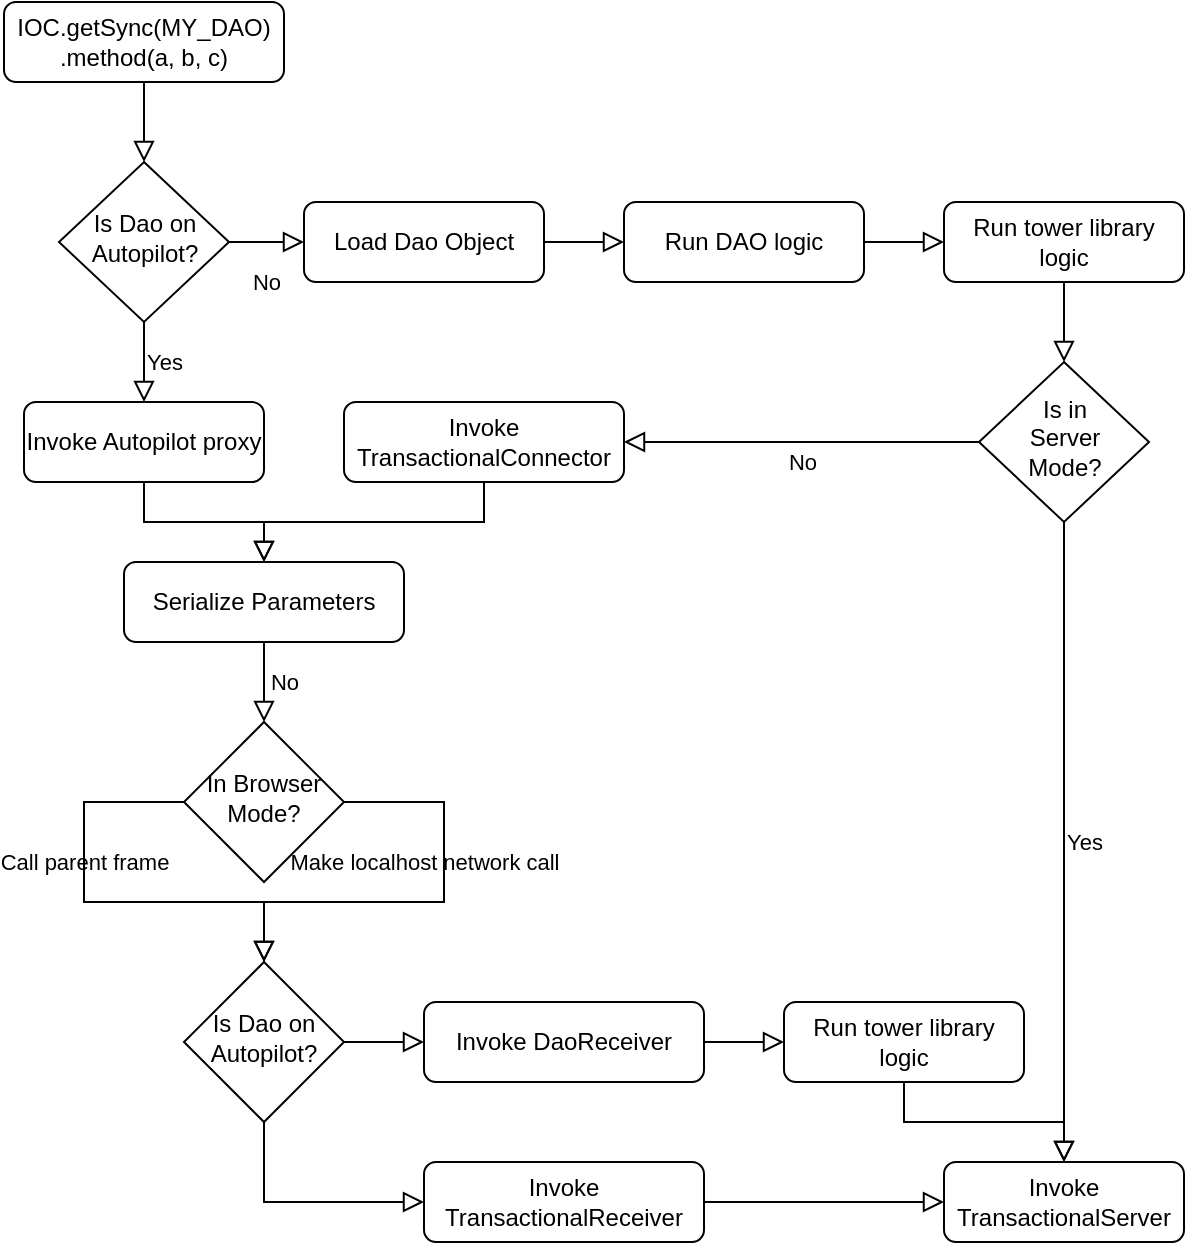 <mxfile version="14.8.4" type="device"><diagram id="C5RBs43oDa-KdzZeNtuy" name="Page-1"><mxGraphModel dx="1420" dy="745" grid="1" gridSize="10" guides="1" tooltips="1" connect="1" arrows="1" fold="1" page="1" pageScale="1" pageWidth="827" pageHeight="1169" math="0" shadow="0"><root><mxCell id="WIyWlLk6GJQsqaUBKTNV-0"/><mxCell id="WIyWlLk6GJQsqaUBKTNV-1" parent="WIyWlLk6GJQsqaUBKTNV-0"/><mxCell id="WIyWlLk6GJQsqaUBKTNV-2" value="" style="rounded=0;html=1;jettySize=auto;orthogonalLoop=1;fontSize=11;endArrow=block;endFill=0;endSize=8;strokeWidth=1;shadow=0;labelBackgroundColor=none;edgeStyle=orthogonalEdgeStyle;" parent="WIyWlLk6GJQsqaUBKTNV-1" source="WIyWlLk6GJQsqaUBKTNV-3" target="WIyWlLk6GJQsqaUBKTNV-6" edge="1"><mxGeometry relative="1" as="geometry"/></mxCell><mxCell id="WIyWlLk6GJQsqaUBKTNV-3" value="IOC.getSync(MY_DAO)&lt;br&gt;.method(a, b, c)" style="rounded=1;whiteSpace=wrap;html=1;fontSize=12;glass=0;strokeWidth=1;shadow=0;" parent="WIyWlLk6GJQsqaUBKTNV-1" vertex="1"><mxGeometry x="10" y="10" width="140" height="40" as="geometry"/></mxCell><mxCell id="WIyWlLk6GJQsqaUBKTNV-4" value="No" style="rounded=0;html=1;jettySize=auto;orthogonalLoop=1;fontSize=11;endArrow=block;endFill=0;endSize=8;strokeWidth=1;shadow=0;labelBackgroundColor=none;edgeStyle=orthogonalEdgeStyle;" parent="WIyWlLk6GJQsqaUBKTNV-1" source="WIyWlLk6GJQsqaUBKTNV-6" target="WIyWlLk6GJQsqaUBKTNV-11" edge="1"><mxGeometry y="20" relative="1" as="geometry"><mxPoint as="offset"/></mxGeometry></mxCell><mxCell id="WIyWlLk6GJQsqaUBKTNV-5" value="Yes" style="edgeStyle=orthogonalEdgeStyle;rounded=0;html=1;jettySize=auto;orthogonalLoop=1;fontSize=11;endArrow=block;endFill=0;endSize=8;strokeWidth=1;shadow=0;labelBackgroundColor=none;" parent="WIyWlLk6GJQsqaUBKTNV-1" source="WIyWlLk6GJQsqaUBKTNV-6" target="WIyWlLk6GJQsqaUBKTNV-7" edge="1"><mxGeometry y="10" relative="1" as="geometry"><mxPoint as="offset"/></mxGeometry></mxCell><mxCell id="WIyWlLk6GJQsqaUBKTNV-6" value="Is Dao on&lt;br&gt;Autopilot?" style="rhombus;whiteSpace=wrap;html=1;shadow=0;fontFamily=Helvetica;fontSize=12;align=center;strokeWidth=1;spacing=6;spacingTop=-4;" parent="WIyWlLk6GJQsqaUBKTNV-1" vertex="1"><mxGeometry x="37.5" y="90" width="85" height="80" as="geometry"/></mxCell><mxCell id="WIyWlLk6GJQsqaUBKTNV-7" value="Invoke Autopilot proxy" style="rounded=1;whiteSpace=wrap;html=1;fontSize=12;glass=0;strokeWidth=1;shadow=0;" parent="WIyWlLk6GJQsqaUBKTNV-1" vertex="1"><mxGeometry x="20" y="210" width="120" height="40" as="geometry"/></mxCell><mxCell id="WIyWlLk6GJQsqaUBKTNV-9" value="" style="edgeStyle=orthogonalEdgeStyle;rounded=0;html=1;jettySize=auto;orthogonalLoop=1;fontSize=11;endArrow=block;endFill=0;endSize=8;strokeWidth=1;shadow=0;labelBackgroundColor=none;entryX=0;entryY=0.5;entryDx=0;entryDy=0;exitX=1;exitY=0.5;exitDx=0;exitDy=0;startArrow=none;" parent="WIyWlLk6GJQsqaUBKTNV-1" source="WIyWlLk6GJQsqaUBKTNV-11" target="rF1CDvkXF2QoQKpfAuv--10" edge="1"><mxGeometry y="10" relative="1" as="geometry"><mxPoint as="offset"/><mxPoint x="324" y="140" as="sourcePoint"/><Array as="points"/></mxGeometry></mxCell><mxCell id="WIyWlLk6GJQsqaUBKTNV-10" value="In Browser&lt;br&gt;Mode?" style="rhombus;whiteSpace=wrap;html=1;shadow=0;fontFamily=Helvetica;fontSize=12;align=center;strokeWidth=1;spacing=6;spacingTop=-4;" parent="WIyWlLk6GJQsqaUBKTNV-1" vertex="1"><mxGeometry x="100" y="370" width="80" height="80" as="geometry"/></mxCell><mxCell id="rF1CDvkXF2QoQKpfAuv--2" value="" style="edgeStyle=orthogonalEdgeStyle;rounded=0;html=1;jettySize=auto;orthogonalLoop=1;fontSize=11;endArrow=block;endFill=0;endSize=8;strokeWidth=1;shadow=0;labelBackgroundColor=none;entryX=0.5;entryY=0;entryDx=0;entryDy=0;exitX=0.5;exitY=1;exitDx=0;exitDy=0;" edge="1" parent="WIyWlLk6GJQsqaUBKTNV-1" source="rF1CDvkXF2QoQKpfAuv--4" target="rF1CDvkXF2QoQKpfAuv--28"><mxGeometry y="10" relative="1" as="geometry"><mxPoint as="offset"/><mxPoint x="290" y="150" as="sourcePoint"/><mxPoint x="390" y="220" as="targetPoint"/><Array as="points"/></mxGeometry></mxCell><mxCell id="rF1CDvkXF2QoQKpfAuv--4" value="Invoke&lt;br&gt;TransactionalConnector" style="rounded=1;whiteSpace=wrap;html=1;fontSize=12;glass=0;strokeWidth=1;shadow=0;" vertex="1" parent="WIyWlLk6GJQsqaUBKTNV-1"><mxGeometry x="180" y="210" width="140" height="40" as="geometry"/></mxCell><mxCell id="rF1CDvkXF2QoQKpfAuv--5" value="" style="edgeStyle=orthogonalEdgeStyle;rounded=0;html=1;jettySize=auto;orthogonalLoop=1;fontSize=11;endArrow=block;endFill=0;endSize=8;strokeWidth=1;shadow=0;labelBackgroundColor=none;exitX=0.5;exitY=1;exitDx=0;exitDy=0;entryX=0.5;entryY=0;entryDx=0;entryDy=0;" edge="1" parent="WIyWlLk6GJQsqaUBKTNV-1" source="WIyWlLk6GJQsqaUBKTNV-7" target="rF1CDvkXF2QoQKpfAuv--28"><mxGeometry y="10" relative="1" as="geometry"><mxPoint as="offset"/><mxPoint x="300" y="350" as="sourcePoint"/><mxPoint x="140" y="300" as="targetPoint"/><Array as="points"><mxPoint x="80" y="270"/><mxPoint x="140" y="270"/></Array></mxGeometry></mxCell><mxCell id="rF1CDvkXF2QoQKpfAuv--6" value="Call parent frame" style="rounded=0;html=1;jettySize=auto;orthogonalLoop=1;fontSize=11;endArrow=block;endFill=0;endSize=8;strokeWidth=1;shadow=0;labelBackgroundColor=none;edgeStyle=orthogonalEdgeStyle;exitX=0;exitY=0.5;exitDx=0;exitDy=0;entryX=0.5;entryY=0;entryDx=0;entryDy=0;" edge="1" parent="WIyWlLk6GJQsqaUBKTNV-1" source="WIyWlLk6GJQsqaUBKTNV-10" target="rF1CDvkXF2QoQKpfAuv--14"><mxGeometry x="-0.273" relative="1" as="geometry"><mxPoint as="offset"/><mxPoint x="480" y="240" as="sourcePoint"/><mxPoint x="400" y="330" as="targetPoint"/><Array as="points"><mxPoint x="50" y="410"/><mxPoint x="50" y="460"/><mxPoint x="140" y="460"/></Array></mxGeometry></mxCell><mxCell id="rF1CDvkXF2QoQKpfAuv--7" value="Make localhost network call" style="rounded=0;html=1;jettySize=auto;orthogonalLoop=1;fontSize=11;endArrow=block;endFill=0;endSize=8;strokeWidth=1;shadow=0;labelBackgroundColor=none;edgeStyle=orthogonalEdgeStyle;exitX=1;exitY=0.5;exitDx=0;exitDy=0;entryX=0.5;entryY=0;entryDx=0;entryDy=0;" edge="1" parent="WIyWlLk6GJQsqaUBKTNV-1" source="WIyWlLk6GJQsqaUBKTNV-10" target="rF1CDvkXF2QoQKpfAuv--14"><mxGeometry x="-0.273" y="-10" relative="1" as="geometry"><mxPoint as="offset"/><mxPoint x="540" y="260" as="sourcePoint"/><mxPoint x="90" y="470" as="targetPoint"/><Array as="points"><mxPoint x="230" y="410"/><mxPoint x="230" y="460"/><mxPoint x="140" y="460"/></Array></mxGeometry></mxCell><mxCell id="rF1CDvkXF2QoQKpfAuv--8" value="Invoke DaoReceiver" style="rounded=1;whiteSpace=wrap;html=1;fontSize=12;glass=0;strokeWidth=1;shadow=0;" vertex="1" parent="WIyWlLk6GJQsqaUBKTNV-1"><mxGeometry x="220" y="510" width="140" height="40" as="geometry"/></mxCell><mxCell id="WIyWlLk6GJQsqaUBKTNV-11" value="Load Dao Object" style="rounded=1;whiteSpace=wrap;html=1;fontSize=12;glass=0;strokeWidth=1;shadow=0;" parent="WIyWlLk6GJQsqaUBKTNV-1" vertex="1"><mxGeometry x="160" y="110" width="120" height="40" as="geometry"/></mxCell><mxCell id="rF1CDvkXF2QoQKpfAuv--10" value="Run DAO logic" style="rounded=1;whiteSpace=wrap;html=1;fontSize=12;glass=0;strokeWidth=1;shadow=0;" vertex="1" parent="WIyWlLk6GJQsqaUBKTNV-1"><mxGeometry x="320" y="110" width="120" height="40" as="geometry"/></mxCell><mxCell id="rF1CDvkXF2QoQKpfAuv--11" value="Run tower library logic&lt;br&gt;" style="rounded=1;whiteSpace=wrap;html=1;fontSize=12;glass=0;strokeWidth=1;shadow=0;" vertex="1" parent="WIyWlLk6GJQsqaUBKTNV-1"><mxGeometry x="480" y="110" width="120" height="40" as="geometry"/></mxCell><mxCell id="rF1CDvkXF2QoQKpfAuv--12" value="" style="edgeStyle=orthogonalEdgeStyle;rounded=0;html=1;jettySize=auto;orthogonalLoop=1;fontSize=11;endArrow=block;endFill=0;endSize=8;strokeWidth=1;shadow=0;labelBackgroundColor=none;exitX=1;exitY=0.5;exitDx=0;exitDy=0;startArrow=none;entryX=0;entryY=0.5;entryDx=0;entryDy=0;" edge="1" parent="WIyWlLk6GJQsqaUBKTNV-1" source="rF1CDvkXF2QoQKpfAuv--10" target="rF1CDvkXF2QoQKpfAuv--11"><mxGeometry y="10" relative="1" as="geometry"><mxPoint as="offset"/><mxPoint x="240" y="170" as="sourcePoint"/><mxPoint x="470" y="170" as="targetPoint"/><Array as="points"/></mxGeometry></mxCell><mxCell id="rF1CDvkXF2QoQKpfAuv--14" value="Is Dao on Autopilot?" style="rhombus;whiteSpace=wrap;html=1;shadow=0;fontFamily=Helvetica;fontSize=12;align=center;strokeWidth=1;spacing=6;spacingTop=-4;" vertex="1" parent="WIyWlLk6GJQsqaUBKTNV-1"><mxGeometry x="100" y="490" width="80" height="80" as="geometry"/></mxCell><mxCell id="rF1CDvkXF2QoQKpfAuv--16" value="Run tower library logic&lt;br&gt;" style="rounded=1;whiteSpace=wrap;html=1;fontSize=12;glass=0;strokeWidth=1;shadow=0;" vertex="1" parent="WIyWlLk6GJQsqaUBKTNV-1"><mxGeometry x="400" y="510" width="120" height="40" as="geometry"/></mxCell><mxCell id="rF1CDvkXF2QoQKpfAuv--17" value="" style="edgeStyle=orthogonalEdgeStyle;rounded=0;html=1;jettySize=auto;orthogonalLoop=1;fontSize=11;endArrow=block;endFill=0;endSize=8;strokeWidth=1;shadow=0;labelBackgroundColor=none;entryX=0.5;entryY=0;entryDx=0;entryDy=0;exitX=0.5;exitY=1;exitDx=0;exitDy=0;" edge="1" parent="WIyWlLk6GJQsqaUBKTNV-1" source="rF1CDvkXF2QoQKpfAuv--11" target="rF1CDvkXF2QoQKpfAuv--23"><mxGeometry y="10" relative="1" as="geometry"><mxPoint as="offset"/><mxPoint x="150" y="280" as="sourcePoint"/><mxPoint x="490" y="280" as="targetPoint"/><Array as="points"/></mxGeometry></mxCell><mxCell id="rF1CDvkXF2QoQKpfAuv--18" value="" style="edgeStyle=orthogonalEdgeStyle;rounded=0;html=1;jettySize=auto;orthogonalLoop=1;fontSize=11;endArrow=block;endFill=0;endSize=8;strokeWidth=1;shadow=0;labelBackgroundColor=none;exitX=1;exitY=0.5;exitDx=0;exitDy=0;entryX=0;entryY=0.5;entryDx=0;entryDy=0;" edge="1" parent="WIyWlLk6GJQsqaUBKTNV-1" source="rF1CDvkXF2QoQKpfAuv--14" target="rF1CDvkXF2QoQKpfAuv--8"><mxGeometry y="10" relative="1" as="geometry"><mxPoint as="offset"/><mxPoint x="150" y="250" as="sourcePoint"/><mxPoint x="220" y="460" as="targetPoint"/><Array as="points"/></mxGeometry></mxCell><mxCell id="rF1CDvkXF2QoQKpfAuv--19" value="" style="edgeStyle=orthogonalEdgeStyle;rounded=0;html=1;jettySize=auto;orthogonalLoop=1;fontSize=11;endArrow=block;endFill=0;endSize=8;strokeWidth=1;shadow=0;labelBackgroundColor=none;exitX=1;exitY=0.5;exitDx=0;exitDy=0;entryX=0;entryY=0.5;entryDx=0;entryDy=0;" edge="1" parent="WIyWlLk6GJQsqaUBKTNV-1" source="rF1CDvkXF2QoQKpfAuv--8" target="rF1CDvkXF2QoQKpfAuv--16"><mxGeometry y="10" relative="1" as="geometry"><mxPoint as="offset"/><mxPoint x="190" y="470" as="sourcePoint"/><mxPoint x="270" y="470" as="targetPoint"/><Array as="points"/></mxGeometry></mxCell><mxCell id="rF1CDvkXF2QoQKpfAuv--20" value="Invoke&lt;br&gt;TransactionalServer" style="rounded=1;whiteSpace=wrap;html=1;fontSize=12;glass=0;strokeWidth=1;shadow=0;" vertex="1" parent="WIyWlLk6GJQsqaUBKTNV-1"><mxGeometry x="480" y="590" width="120" height="40" as="geometry"/></mxCell><mxCell id="rF1CDvkXF2QoQKpfAuv--21" value="" style="edgeStyle=orthogonalEdgeStyle;rounded=0;html=1;jettySize=auto;orthogonalLoop=1;fontSize=11;endArrow=block;endFill=0;endSize=8;strokeWidth=1;shadow=0;labelBackgroundColor=none;exitX=0.5;exitY=1;exitDx=0;exitDy=0;entryX=0;entryY=0.5;entryDx=0;entryDy=0;" edge="1" parent="WIyWlLk6GJQsqaUBKTNV-1" source="rF1CDvkXF2QoQKpfAuv--14" target="rF1CDvkXF2QoQKpfAuv--26"><mxGeometry y="10" relative="1" as="geometry"><mxPoint as="offset"/><mxPoint x="190" y="470" as="sourcePoint"/><mxPoint x="270" y="470" as="targetPoint"/><Array as="points"/></mxGeometry></mxCell><mxCell id="rF1CDvkXF2QoQKpfAuv--22" value="" style="edgeStyle=orthogonalEdgeStyle;rounded=0;html=1;jettySize=auto;orthogonalLoop=1;fontSize=11;endArrow=block;endFill=0;endSize=8;strokeWidth=1;shadow=0;labelBackgroundColor=none;exitX=0.5;exitY=1;exitDx=0;exitDy=0;entryX=0.5;entryY=0;entryDx=0;entryDy=0;" edge="1" parent="WIyWlLk6GJQsqaUBKTNV-1" source="rF1CDvkXF2QoQKpfAuv--16" target="rF1CDvkXF2QoQKpfAuv--20"><mxGeometry y="10" relative="1" as="geometry"><mxPoint as="offset"/><mxPoint x="410" y="470" as="sourcePoint"/><mxPoint x="490" y="470" as="targetPoint"/><Array as="points"/></mxGeometry></mxCell><mxCell id="rF1CDvkXF2QoQKpfAuv--23" value="Is in&lt;br&gt;Server Mode?" style="rhombus;whiteSpace=wrap;html=1;shadow=0;fontFamily=Helvetica;fontSize=12;align=center;strokeWidth=1;spacing=6;spacingTop=-4;" vertex="1" parent="WIyWlLk6GJQsqaUBKTNV-1"><mxGeometry x="497.5" y="190" width="85" height="80" as="geometry"/></mxCell><mxCell id="rF1CDvkXF2QoQKpfAuv--24" value="No" style="edgeStyle=orthogonalEdgeStyle;rounded=0;html=1;jettySize=auto;orthogonalLoop=1;fontSize=11;endArrow=block;endFill=0;endSize=8;strokeWidth=1;shadow=0;labelBackgroundColor=none;exitX=0;exitY=0.5;exitDx=0;exitDy=0;startArrow=none;entryX=1;entryY=0.5;entryDx=0;entryDy=0;" edge="1" parent="WIyWlLk6GJQsqaUBKTNV-1" source="rF1CDvkXF2QoQKpfAuv--23" target="rF1CDvkXF2QoQKpfAuv--4"><mxGeometry y="10" relative="1" as="geometry"><mxPoint as="offset"/><mxPoint x="450" y="140" as="sourcePoint"/><mxPoint x="490" y="140" as="targetPoint"/><Array as="points"/></mxGeometry></mxCell><mxCell id="rF1CDvkXF2QoQKpfAuv--25" value="Yes" style="edgeStyle=orthogonalEdgeStyle;rounded=0;html=1;jettySize=auto;orthogonalLoop=1;fontSize=11;endArrow=block;endFill=0;endSize=8;strokeWidth=1;shadow=0;labelBackgroundColor=none;exitX=0.5;exitY=1;exitDx=0;exitDy=0;entryX=0.5;entryY=0;entryDx=0;entryDy=0;" edge="1" parent="WIyWlLk6GJQsqaUBKTNV-1" source="rF1CDvkXF2QoQKpfAuv--23" target="rF1CDvkXF2QoQKpfAuv--20"><mxGeometry y="10" relative="1" as="geometry"><mxPoint as="offset"/><mxPoint x="90" y="180" as="sourcePoint"/><mxPoint x="540" y="510" as="targetPoint"/></mxGeometry></mxCell><mxCell id="rF1CDvkXF2QoQKpfAuv--26" value="Invoke TransactionalReceiver" style="rounded=1;whiteSpace=wrap;html=1;fontSize=12;glass=0;strokeWidth=1;shadow=0;" vertex="1" parent="WIyWlLk6GJQsqaUBKTNV-1"><mxGeometry x="220" y="590" width="140" height="40" as="geometry"/></mxCell><mxCell id="rF1CDvkXF2QoQKpfAuv--27" value="" style="edgeStyle=orthogonalEdgeStyle;rounded=0;html=1;jettySize=auto;orthogonalLoop=1;fontSize=11;endArrow=block;endFill=0;endSize=8;strokeWidth=1;shadow=0;labelBackgroundColor=none;exitX=1;exitY=0.5;exitDx=0;exitDy=0;entryX=0;entryY=0.5;entryDx=0;entryDy=0;" edge="1" parent="WIyWlLk6GJQsqaUBKTNV-1" source="rF1CDvkXF2QoQKpfAuv--26" target="rF1CDvkXF2QoQKpfAuv--20"><mxGeometry y="10" relative="1" as="geometry"><mxPoint as="offset"/><mxPoint x="370" y="460" as="sourcePoint"/><mxPoint x="410" y="460" as="targetPoint"/><Array as="points"/></mxGeometry></mxCell><mxCell id="rF1CDvkXF2QoQKpfAuv--28" value="Serialize Parameters" style="rounded=1;whiteSpace=wrap;html=1;fontSize=12;glass=0;strokeWidth=1;shadow=0;" vertex="1" parent="WIyWlLk6GJQsqaUBKTNV-1"><mxGeometry x="70" y="290" width="140" height="40" as="geometry"/></mxCell><mxCell id="rF1CDvkXF2QoQKpfAuv--29" value="No" style="edgeStyle=orthogonalEdgeStyle;rounded=0;html=1;jettySize=auto;orthogonalLoop=1;fontSize=11;endArrow=block;endFill=0;endSize=8;strokeWidth=1;shadow=0;labelBackgroundColor=none;exitX=0.5;exitY=1;exitDx=0;exitDy=0;startArrow=none;entryX=0.5;entryY=0;entryDx=0;entryDy=0;" edge="1" parent="WIyWlLk6GJQsqaUBKTNV-1" source="rF1CDvkXF2QoQKpfAuv--28" target="WIyWlLk6GJQsqaUBKTNV-10"><mxGeometry y="10" relative="1" as="geometry"><mxPoint as="offset"/><mxPoint x="507.5" y="240" as="sourcePoint"/><mxPoint x="400" y="240" as="targetPoint"/><Array as="points"/></mxGeometry></mxCell></root></mxGraphModel></diagram></mxfile>